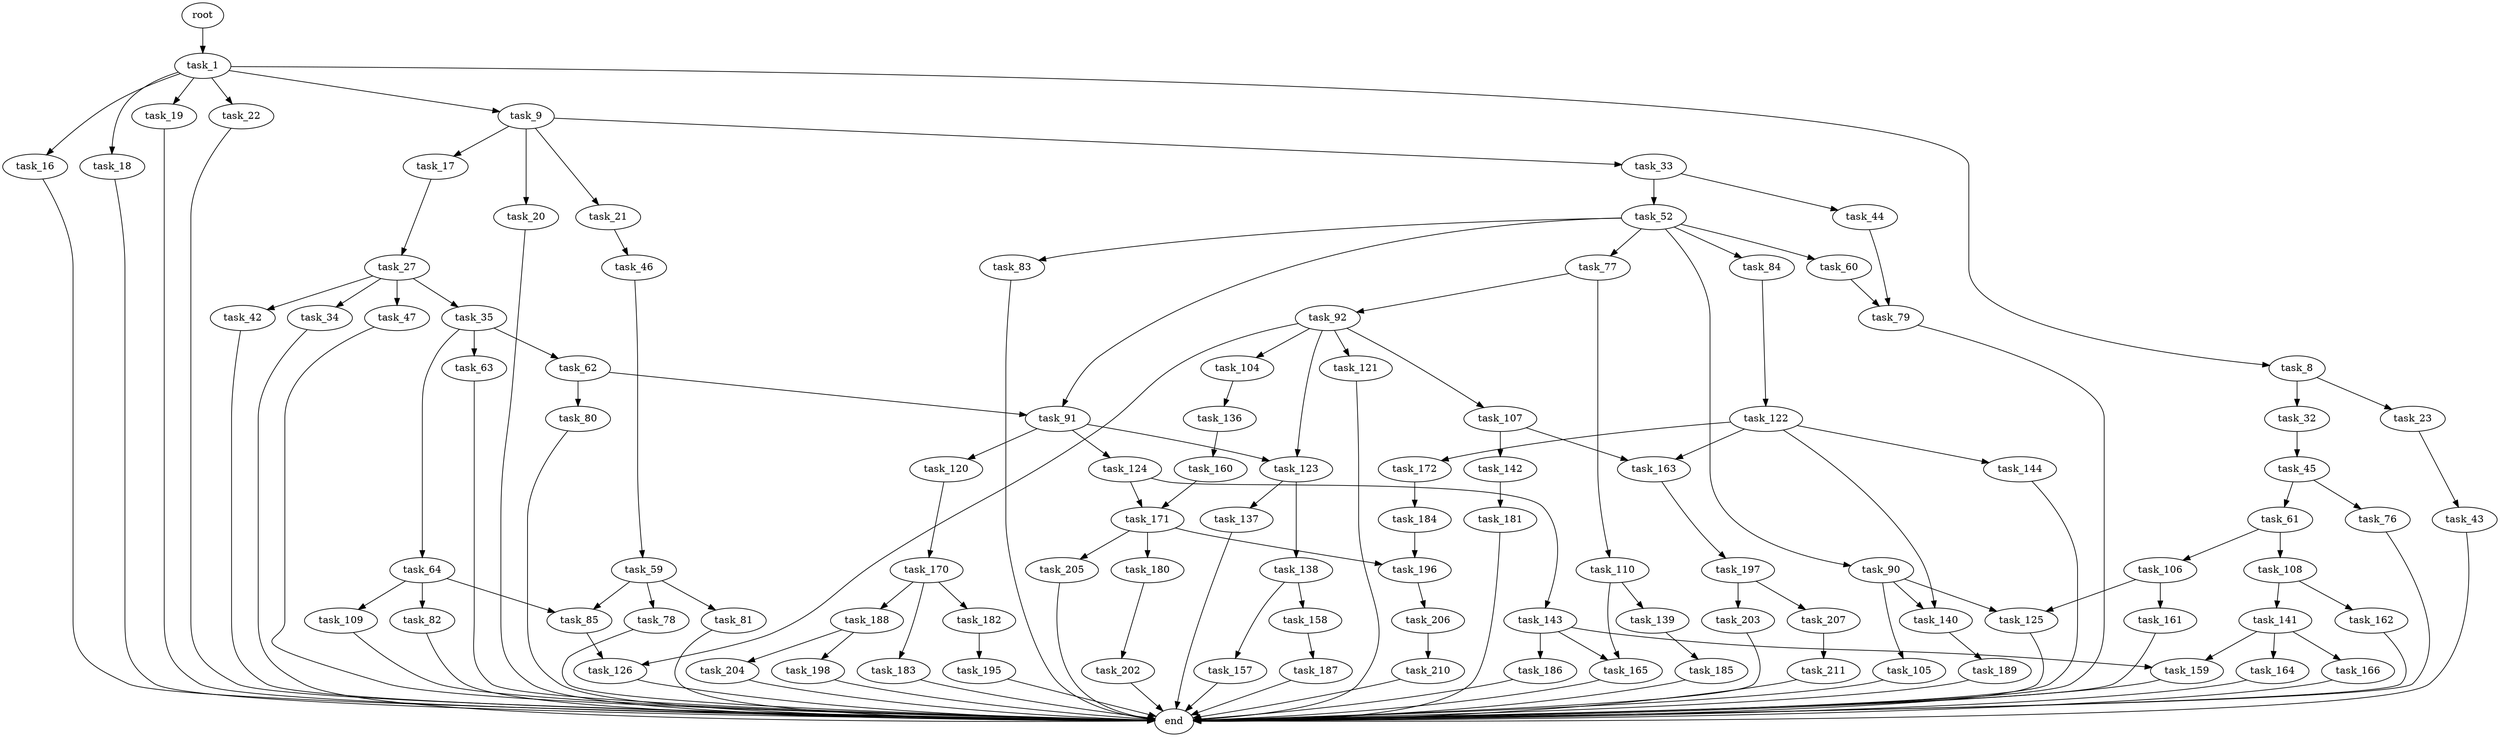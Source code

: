 digraph G {
  root [size="0.000000"];
  task_1 [size="1073741824000.000000"];
  task_8 [size="480301028898.000000"];
  task_9 [size="8066214247.000000"];
  task_16 [size="20880078421.000000"];
  task_17 [size="134217728000.000000"];
  task_18 [size="1073741824000.000000"];
  task_19 [size="15048133234.000000"];
  task_20 [size="316781526689.000000"];
  task_21 [size="1037122782.000000"];
  task_22 [size="3584190801.000000"];
  task_23 [size="9014630704.000000"];
  task_27 [size="1850902446.000000"];
  task_32 [size="231928233984.000000"];
  task_33 [size="549755813888.000000"];
  task_34 [size="1284958617776.000000"];
  task_35 [size="6087463008.000000"];
  task_42 [size="46161108499.000000"];
  task_43 [size="26589784329.000000"];
  task_44 [size="47368420610.000000"];
  task_45 [size="486048526233.000000"];
  task_46 [size="16435641197.000000"];
  task_47 [size="68719476736.000000"];
  task_52 [size="18395987675.000000"];
  task_59 [size="612894081.000000"];
  task_60 [size="32658556032.000000"];
  task_61 [size="19044157080.000000"];
  task_62 [size="810562803104.000000"];
  task_63 [size="94281253310.000000"];
  task_64 [size="104300456358.000000"];
  task_76 [size="1175369549.000000"];
  task_77 [size="105955159348.000000"];
  task_78 [size="25231465319.000000"];
  task_79 [size="26590529472.000000"];
  task_80 [size="710214093242.000000"];
  task_81 [size="8589934592.000000"];
  task_82 [size="68719476736.000000"];
  task_83 [size="529037007744.000000"];
  task_84 [size="549755813888.000000"];
  task_85 [size="1073741824000.000000"];
  task_90 [size="98874670252.000000"];
  task_91 [size="1504892883.000000"];
  task_92 [size="44549429825.000000"];
  task_104 [size="1073741824000.000000"];
  task_105 [size="782757789696.000000"];
  task_106 [size="458110079961.000000"];
  task_107 [size="17806918761.000000"];
  task_108 [size="231928233984.000000"];
  task_109 [size="1129906802782.000000"];
  task_110 [size="549755813888.000000"];
  task_120 [size="422545507844.000000"];
  task_121 [size="523456261328.000000"];
  task_122 [size="276370114051.000000"];
  task_123 [size="10263956061.000000"];
  task_124 [size="8462842171.000000"];
  task_125 [size="276455484259.000000"];
  task_126 [size="536140635085.000000"];
  task_136 [size="68719476736.000000"];
  task_137 [size="368293445632.000000"];
  task_138 [size="134217728000.000000"];
  task_139 [size="25774524840.000000"];
  task_140 [size="28991029248.000000"];
  task_141 [size="19363996728.000000"];
  task_142 [size="782757789696.000000"];
  task_143 [size="134217728000.000000"];
  task_144 [size="782757789696.000000"];
  task_157 [size="28991029248.000000"];
  task_158 [size="16584812151.000000"];
  task_159 [size="159963544962.000000"];
  task_160 [size="28991029248.000000"];
  task_161 [size="549755813888.000000"];
  task_162 [size="270315081623.000000"];
  task_163 [size="671311043894.000000"];
  task_164 [size="368293445632.000000"];
  task_165 [size="192609263374.000000"];
  task_166 [size="782757789696.000000"];
  task_170 [size="770283353.000000"];
  task_171 [size="203304911191.000000"];
  task_172 [size="10071041164.000000"];
  task_180 [size="134217728000.000000"];
  task_181 [size="29722453420.000000"];
  task_182 [size="20312114013.000000"];
  task_183 [size="28991029248.000000"];
  task_184 [size="582627517763.000000"];
  task_185 [size="16635457755.000000"];
  task_186 [size="3996958822.000000"];
  task_187 [size="8147286646.000000"];
  task_188 [size="644529963358.000000"];
  task_189 [size="418026051500.000000"];
  task_195 [size="933295279800.000000"];
  task_196 [size="31943502056.000000"];
  task_197 [size="326334163378.000000"];
  task_198 [size="326560271698.000000"];
  task_202 [size="368293445632.000000"];
  task_203 [size="76174641643.000000"];
  task_204 [size="782757789696.000000"];
  task_205 [size="96770860896.000000"];
  task_206 [size="1234528711.000000"];
  task_207 [size="115062855569.000000"];
  task_210 [size="218288173417.000000"];
  task_211 [size="1410076678.000000"];
  end [size="0.000000"];

  root -> task_1 [size="1.000000"];
  task_1 -> task_8 [size="838860800.000000"];
  task_1 -> task_9 [size="838860800.000000"];
  task_1 -> task_16 [size="838860800.000000"];
  task_1 -> task_18 [size="838860800.000000"];
  task_1 -> task_19 [size="838860800.000000"];
  task_1 -> task_22 [size="838860800.000000"];
  task_8 -> task_23 [size="536870912.000000"];
  task_8 -> task_32 [size="536870912.000000"];
  task_9 -> task_17 [size="33554432.000000"];
  task_9 -> task_20 [size="33554432.000000"];
  task_9 -> task_21 [size="33554432.000000"];
  task_9 -> task_33 [size="33554432.000000"];
  task_16 -> end [size="1.000000"];
  task_17 -> task_27 [size="209715200.000000"];
  task_18 -> end [size="1.000000"];
  task_19 -> end [size="1.000000"];
  task_20 -> end [size="1.000000"];
  task_21 -> task_46 [size="75497472.000000"];
  task_22 -> end [size="1.000000"];
  task_23 -> task_43 [size="209715200.000000"];
  task_27 -> task_34 [size="33554432.000000"];
  task_27 -> task_35 [size="33554432.000000"];
  task_27 -> task_42 [size="33554432.000000"];
  task_27 -> task_47 [size="33554432.000000"];
  task_32 -> task_45 [size="301989888.000000"];
  task_33 -> task_44 [size="536870912.000000"];
  task_33 -> task_52 [size="536870912.000000"];
  task_34 -> end [size="1.000000"];
  task_35 -> task_62 [size="134217728.000000"];
  task_35 -> task_63 [size="134217728.000000"];
  task_35 -> task_64 [size="134217728.000000"];
  task_42 -> end [size="1.000000"];
  task_43 -> end [size="1.000000"];
  task_44 -> task_79 [size="75497472.000000"];
  task_45 -> task_61 [size="536870912.000000"];
  task_45 -> task_76 [size="536870912.000000"];
  task_46 -> task_59 [size="838860800.000000"];
  task_47 -> end [size="1.000000"];
  task_52 -> task_60 [size="679477248.000000"];
  task_52 -> task_77 [size="679477248.000000"];
  task_52 -> task_83 [size="679477248.000000"];
  task_52 -> task_84 [size="679477248.000000"];
  task_52 -> task_90 [size="679477248.000000"];
  task_52 -> task_91 [size="679477248.000000"];
  task_59 -> task_78 [size="33554432.000000"];
  task_59 -> task_81 [size="33554432.000000"];
  task_59 -> task_85 [size="33554432.000000"];
  task_60 -> task_79 [size="33554432.000000"];
  task_61 -> task_106 [size="679477248.000000"];
  task_61 -> task_108 [size="679477248.000000"];
  task_62 -> task_80 [size="838860800.000000"];
  task_62 -> task_91 [size="838860800.000000"];
  task_63 -> end [size="1.000000"];
  task_64 -> task_82 [size="75497472.000000"];
  task_64 -> task_85 [size="75497472.000000"];
  task_64 -> task_109 [size="75497472.000000"];
  task_76 -> end [size="1.000000"];
  task_77 -> task_92 [size="301989888.000000"];
  task_77 -> task_110 [size="301989888.000000"];
  task_78 -> end [size="1.000000"];
  task_79 -> end [size="1.000000"];
  task_80 -> end [size="1.000000"];
  task_81 -> end [size="1.000000"];
  task_82 -> end [size="1.000000"];
  task_83 -> end [size="1.000000"];
  task_84 -> task_122 [size="536870912.000000"];
  task_85 -> task_126 [size="838860800.000000"];
  task_90 -> task_105 [size="134217728.000000"];
  task_90 -> task_125 [size="134217728.000000"];
  task_90 -> task_140 [size="134217728.000000"];
  task_91 -> task_120 [size="75497472.000000"];
  task_91 -> task_123 [size="75497472.000000"];
  task_91 -> task_124 [size="75497472.000000"];
  task_92 -> task_104 [size="134217728.000000"];
  task_92 -> task_107 [size="134217728.000000"];
  task_92 -> task_121 [size="134217728.000000"];
  task_92 -> task_123 [size="134217728.000000"];
  task_92 -> task_126 [size="134217728.000000"];
  task_104 -> task_136 [size="838860800.000000"];
  task_105 -> end [size="1.000000"];
  task_106 -> task_125 [size="301989888.000000"];
  task_106 -> task_161 [size="301989888.000000"];
  task_107 -> task_142 [size="679477248.000000"];
  task_107 -> task_163 [size="679477248.000000"];
  task_108 -> task_141 [size="301989888.000000"];
  task_108 -> task_162 [size="301989888.000000"];
  task_109 -> end [size="1.000000"];
  task_110 -> task_139 [size="536870912.000000"];
  task_110 -> task_165 [size="536870912.000000"];
  task_120 -> task_170 [size="411041792.000000"];
  task_121 -> end [size="1.000000"];
  task_122 -> task_140 [size="536870912.000000"];
  task_122 -> task_144 [size="536870912.000000"];
  task_122 -> task_163 [size="536870912.000000"];
  task_122 -> task_172 [size="536870912.000000"];
  task_123 -> task_137 [size="209715200.000000"];
  task_123 -> task_138 [size="209715200.000000"];
  task_124 -> task_143 [size="134217728.000000"];
  task_124 -> task_171 [size="134217728.000000"];
  task_125 -> end [size="1.000000"];
  task_126 -> end [size="1.000000"];
  task_136 -> task_160 [size="134217728.000000"];
  task_137 -> end [size="1.000000"];
  task_138 -> task_157 [size="209715200.000000"];
  task_138 -> task_158 [size="209715200.000000"];
  task_139 -> task_185 [size="411041792.000000"];
  task_140 -> task_189 [size="75497472.000000"];
  task_141 -> task_159 [size="411041792.000000"];
  task_141 -> task_164 [size="411041792.000000"];
  task_141 -> task_166 [size="411041792.000000"];
  task_142 -> task_181 [size="679477248.000000"];
  task_143 -> task_159 [size="209715200.000000"];
  task_143 -> task_165 [size="209715200.000000"];
  task_143 -> task_186 [size="209715200.000000"];
  task_144 -> end [size="1.000000"];
  task_157 -> end [size="1.000000"];
  task_158 -> task_187 [size="536870912.000000"];
  task_159 -> end [size="1.000000"];
  task_160 -> task_171 [size="75497472.000000"];
  task_161 -> end [size="1.000000"];
  task_162 -> end [size="1.000000"];
  task_163 -> task_197 [size="411041792.000000"];
  task_164 -> end [size="1.000000"];
  task_165 -> end [size="1.000000"];
  task_166 -> end [size="1.000000"];
  task_170 -> task_182 [size="75497472.000000"];
  task_170 -> task_183 [size="75497472.000000"];
  task_170 -> task_188 [size="75497472.000000"];
  task_171 -> task_180 [size="411041792.000000"];
  task_171 -> task_196 [size="411041792.000000"];
  task_171 -> task_205 [size="411041792.000000"];
  task_172 -> task_184 [size="209715200.000000"];
  task_180 -> task_202 [size="209715200.000000"];
  task_181 -> end [size="1.000000"];
  task_182 -> task_195 [size="679477248.000000"];
  task_183 -> end [size="1.000000"];
  task_184 -> task_196 [size="536870912.000000"];
  task_185 -> end [size="1.000000"];
  task_186 -> end [size="1.000000"];
  task_187 -> end [size="1.000000"];
  task_188 -> task_198 [size="411041792.000000"];
  task_188 -> task_204 [size="411041792.000000"];
  task_189 -> end [size="1.000000"];
  task_195 -> end [size="1.000000"];
  task_196 -> task_206 [size="838860800.000000"];
  task_197 -> task_203 [size="536870912.000000"];
  task_197 -> task_207 [size="536870912.000000"];
  task_198 -> end [size="1.000000"];
  task_202 -> end [size="1.000000"];
  task_203 -> end [size="1.000000"];
  task_204 -> end [size="1.000000"];
  task_205 -> end [size="1.000000"];
  task_206 -> task_210 [size="75497472.000000"];
  task_207 -> task_211 [size="209715200.000000"];
  task_210 -> end [size="1.000000"];
  task_211 -> end [size="1.000000"];
}
